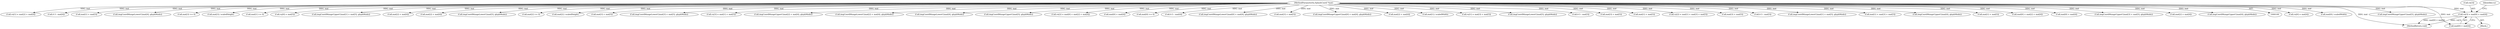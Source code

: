 digraph "0_poppler_a9b8ab4657dec65b8b86c225d12c533ad7e984e2@array" {
"1000206" [label="(Call,vx[3] = mat[0] + mat[4])"];
"1000105" [label="(MethodParameterIn,SplashCoord *mat)"];
"1000140" [label="(Call,vx[0] = mat[4])"];
"1000552" [label="(Call,mat[0] / scaledWidth)"];
"1000418" [label="(Call,imgCoordMungeUpperC(mat[5], glyphMode))"];
"1000154" [label="(Call,vx[1] = mat[2] + mat[4])"];
"1001682" [label="(Call,0.5 - mat[4])"];
"1000424" [label="(Call,mat[1] + mat[5])"];
"1000459" [label="(Call,imgCoordMungeLowerC(mat[4], glyphMode))"];
"1000484" [label="(Call,mat[3] >= 0)"];
"1000573" [label="(Call,mat[3] / scaledHeight)"];
"1000390" [label="(Call,mat[1] >= 0)"];
"1000147" [label="(Call,vy[0] = mat[5])"];
"1000399" [label="(Call,imgCoordMungeUpperC(mat[1] + mat[5], glyphMode))"];
"1000475" [label="(Call,mat[2] + mat[4])"];
"1000451" [label="(Call,mat[2] + mat[4])"];
"1000408" [label="(Call,imgCoordMungeLowerC(mat[5], glyphMode))"];
"1000441" [label="(Call,mat[2] >= 0)"];
"1000566" [label="(Call,mat[2] / scaledHeight)"];
"1000169" [label="(Call,mat[3] + mat[5])"];
"1000517" [label="(Call,imgCoordMungeLowerC(mat[3] + mat[5], glyphMode))"];
"1000217" [label="(Call,vy[3] = mat[1] + mat[5])"];
"1000450" [label="(Call,imgCoordMungeUpperC(mat[2] + mat[4], glyphMode))"];
"1000474" [label="(Call,imgCoordMungeLowerC(mat[2] + mat[4], glyphMode))"];
"1000210" [label="(Call,mat[0] + mat[4])"];
"1000365" [label="(Call,imgCoordMungeLowerC(mat[4], glyphMode))"];
"1000512" [label="(Call,imgCoordMungeUpperC(mat[5], glyphMode))"];
"1001774" [label="(MethodReturn,void)"];
"1000176" [label="(Call,vx[2] = mat[0] + mat[2] + mat[4])"];
"1000357" [label="(Call,mat[0] + mat[4])"];
"1000347" [label="(Call,mat[0] >= 0)"];
"1001656" [label="(Call,0.5 - mat[4])"];
"1000380" [label="(Call,imgCoordMungeLowerC(mat[0] + mat[4], glyphMode))"];
"1000199" [label="(Call,mat[3] + mat[5])"];
"1000356" [label="(Call,imgCoordMungeUpperC(mat[0] + mat[4], glyphMode))"];
"1000158" [label="(Call,mat[2] + mat[4])"];
"1000559" [label="(Call,mat[1] / scaledWidth)"];
"1000165" [label="(Call,vy[1] = mat[3] + mat[5])"];
"1000502" [label="(Call,imgCoordMungeLowerC(mat[5], glyphMode))"];
"1001667" [label="(Call,0.5 - mat[5])"];
"1000494" [label="(Call,mat[3] + mat[5])"];
"1000221" [label="(Call,mat[1] + mat[5])"];
"1000191" [label="(Call,vy[2] = mat[1] + mat[3] + mat[5])"];
"1000219" [label="(Identifier,vy)"];
"1000518" [label="(Call,mat[3] + mat[5])"];
"1001693" [label="(Call,0.5 - mat[5])"];
"1000423" [label="(Call,imgCoordMungeLowerC(mat[1] + mat[5], glyphMode))"];
"1000107" [label="(Block,)"];
"1000207" [label="(Call,vx[3])"];
"1000195" [label="(Call,mat[1] + mat[3] + mat[5])"];
"1000206" [label="(Call,vx[3] = mat[0] + mat[4])"];
"1000375" [label="(Call,imgCoordMungeUpperC(mat[4], glyphMode))"];
"1000400" [label="(Call,mat[1] + mat[5])"];
"1000180" [label="(Call,mat[0] + mat[2] + mat[4])"];
"1000381" [label="(Call,mat[0] + mat[4])"];
"1000493" [label="(Call,imgCoordMungeUpperC(mat[3] + mat[5], glyphMode))"];
"1000105" [label="(MethodParameterIn,SplashCoord *mat)"];
"1000184" [label="(Call,mat[2] + mat[4])"];
"1000469" [label="(Call,imgCoordMungeUpperC(mat[4], glyphMode))"];
"1000206" -> "1000107"  [label="AST: "];
"1000206" -> "1000210"  [label="CFG: "];
"1000207" -> "1000206"  [label="AST: "];
"1000210" -> "1000206"  [label="AST: "];
"1000219" -> "1000206"  [label="CFG: "];
"1000206" -> "1001774"  [label="DDG: mat[0] + mat[4]"];
"1000206" -> "1001774"  [label="DDG: vx[3]"];
"1000105" -> "1000206"  [label="DDG: mat"];
"1000105" -> "1000100"  [label="AST: "];
"1000105" -> "1001774"  [label="DDG: mat"];
"1000105" -> "1000140"  [label="DDG: mat"];
"1000105" -> "1000147"  [label="DDG: mat"];
"1000105" -> "1000154"  [label="DDG: mat"];
"1000105" -> "1000158"  [label="DDG: mat"];
"1000105" -> "1000165"  [label="DDG: mat"];
"1000105" -> "1000169"  [label="DDG: mat"];
"1000105" -> "1000176"  [label="DDG: mat"];
"1000105" -> "1000180"  [label="DDG: mat"];
"1000105" -> "1000184"  [label="DDG: mat"];
"1000105" -> "1000191"  [label="DDG: mat"];
"1000105" -> "1000195"  [label="DDG: mat"];
"1000105" -> "1000199"  [label="DDG: mat"];
"1000105" -> "1000210"  [label="DDG: mat"];
"1000105" -> "1000217"  [label="DDG: mat"];
"1000105" -> "1000221"  [label="DDG: mat"];
"1000105" -> "1000347"  [label="DDG: mat"];
"1000105" -> "1000356"  [label="DDG: mat"];
"1000105" -> "1000357"  [label="DDG: mat"];
"1000105" -> "1000365"  [label="DDG: mat"];
"1000105" -> "1000375"  [label="DDG: mat"];
"1000105" -> "1000380"  [label="DDG: mat"];
"1000105" -> "1000381"  [label="DDG: mat"];
"1000105" -> "1000390"  [label="DDG: mat"];
"1000105" -> "1000399"  [label="DDG: mat"];
"1000105" -> "1000400"  [label="DDG: mat"];
"1000105" -> "1000408"  [label="DDG: mat"];
"1000105" -> "1000418"  [label="DDG: mat"];
"1000105" -> "1000423"  [label="DDG: mat"];
"1000105" -> "1000424"  [label="DDG: mat"];
"1000105" -> "1000441"  [label="DDG: mat"];
"1000105" -> "1000450"  [label="DDG: mat"];
"1000105" -> "1000451"  [label="DDG: mat"];
"1000105" -> "1000459"  [label="DDG: mat"];
"1000105" -> "1000469"  [label="DDG: mat"];
"1000105" -> "1000474"  [label="DDG: mat"];
"1000105" -> "1000475"  [label="DDG: mat"];
"1000105" -> "1000484"  [label="DDG: mat"];
"1000105" -> "1000493"  [label="DDG: mat"];
"1000105" -> "1000494"  [label="DDG: mat"];
"1000105" -> "1000502"  [label="DDG: mat"];
"1000105" -> "1000512"  [label="DDG: mat"];
"1000105" -> "1000517"  [label="DDG: mat"];
"1000105" -> "1000518"  [label="DDG: mat"];
"1000105" -> "1000552"  [label="DDG: mat"];
"1000105" -> "1000559"  [label="DDG: mat"];
"1000105" -> "1000566"  [label="DDG: mat"];
"1000105" -> "1000573"  [label="DDG: mat"];
"1000105" -> "1001656"  [label="DDG: mat"];
"1000105" -> "1001667"  [label="DDG: mat"];
"1000105" -> "1001682"  [label="DDG: mat"];
"1000105" -> "1001693"  [label="DDG: mat"];
}
